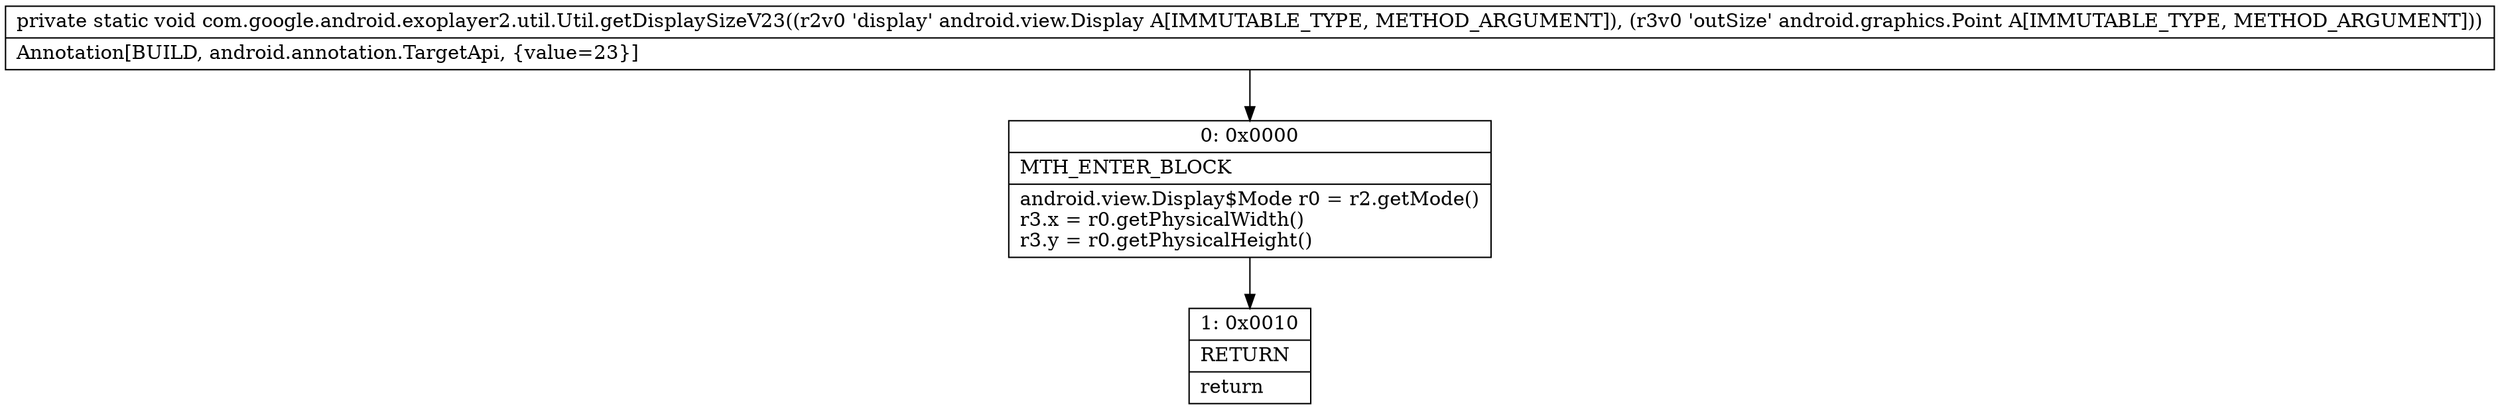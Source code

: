 digraph "CFG forcom.google.android.exoplayer2.util.Util.getDisplaySizeV23(Landroid\/view\/Display;Landroid\/graphics\/Point;)V" {
Node_0 [shape=record,label="{0\:\ 0x0000|MTH_ENTER_BLOCK\l|android.view.Display$Mode r0 = r2.getMode()\lr3.x = r0.getPhysicalWidth()\lr3.y = r0.getPhysicalHeight()\l}"];
Node_1 [shape=record,label="{1\:\ 0x0010|RETURN\l|return\l}"];
MethodNode[shape=record,label="{private static void com.google.android.exoplayer2.util.Util.getDisplaySizeV23((r2v0 'display' android.view.Display A[IMMUTABLE_TYPE, METHOD_ARGUMENT]), (r3v0 'outSize' android.graphics.Point A[IMMUTABLE_TYPE, METHOD_ARGUMENT]))  | Annotation[BUILD, android.annotation.TargetApi, \{value=23\}]\l}"];
MethodNode -> Node_0;
Node_0 -> Node_1;
}

